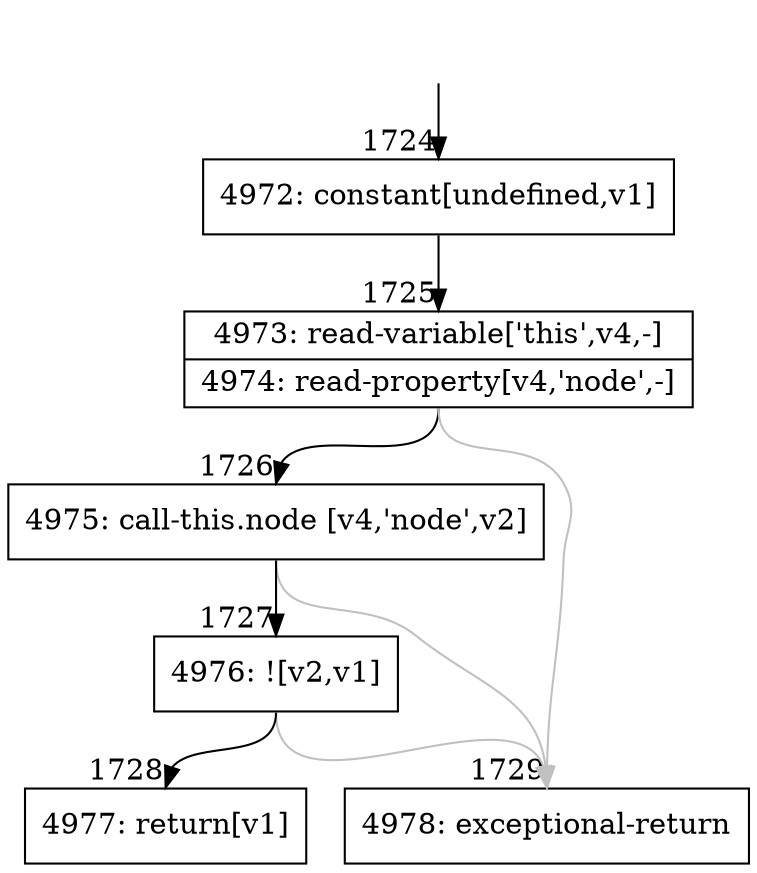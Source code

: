 digraph {
rankdir="TD"
BB_entry168[shape=none,label=""];
BB_entry168 -> BB1724 [tailport=s, headport=n, headlabel="    1724"]
BB1724 [shape=record label="{4972: constant[undefined,v1]}" ] 
BB1724 -> BB1725 [tailport=s, headport=n, headlabel="      1725"]
BB1725 [shape=record label="{4973: read-variable['this',v4,-]|4974: read-property[v4,'node',-]}" ] 
BB1725 -> BB1726 [tailport=s, headport=n, headlabel="      1726"]
BB1725 -> BB1729 [tailport=s, headport=n, color=gray, headlabel="      1729"]
BB1726 [shape=record label="{4975: call-this.node [v4,'node',v2]}" ] 
BB1726 -> BB1727 [tailport=s, headport=n, headlabel="      1727"]
BB1726 -> BB1729 [tailport=s, headport=n, color=gray]
BB1727 [shape=record label="{4976: ![v2,v1]}" ] 
BB1727 -> BB1728 [tailport=s, headport=n, headlabel="      1728"]
BB1727 -> BB1729 [tailport=s, headport=n, color=gray]
BB1728 [shape=record label="{4977: return[v1]}" ] 
BB1729 [shape=record label="{4978: exceptional-return}" ] 
//#$~ 979
}
